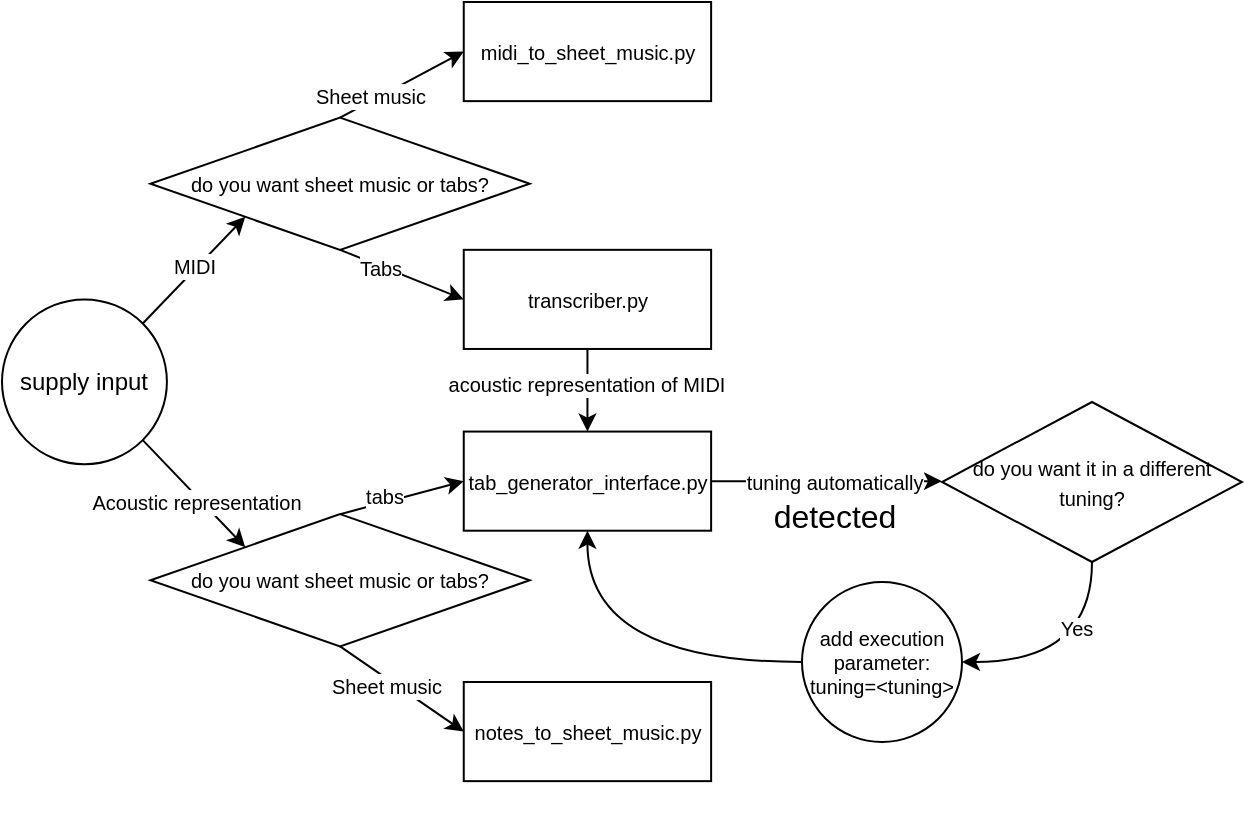 <mxfile version="20.8.1" type="device"><diagram id="C5RBs43oDa-KdzZeNtuy" name="Page-1"><mxGraphModel dx="869" dy="958" grid="1" gridSize="10" guides="1" tooltips="1" connect="1" arrows="1" fold="1" page="1" pageScale="0.9" pageWidth="827" pageHeight="1169" math="0" shadow="0"><root><mxCell id="WIyWlLk6GJQsqaUBKTNV-0"/><mxCell id="WIyWlLk6GJQsqaUBKTNV-1" parent="WIyWlLk6GJQsqaUBKTNV-0"/><mxCell id="DAIcfnxgAnqPTByP6LUw-30" value="" style="group" vertex="1" connectable="0" parent="WIyWlLk6GJQsqaUBKTNV-1"><mxGeometry x="20" y="10" width="520" height="410" as="geometry"/></mxCell><mxCell id="DAIcfnxgAnqPTByP6LUw-0" value="supply input" style="ellipse;whiteSpace=wrap;html=1;aspect=fixed;" vertex="1" parent="DAIcfnxgAnqPTByP6LUw-30"><mxGeometry y="148.696" width="82.456" height="82.456" as="geometry"/></mxCell><mxCell id="DAIcfnxgAnqPTByP6LUw-7" value="&lt;font style=&quot;font-size: 10px;&quot;&gt;do you want sheet music or tabs?&lt;/font&gt;" style="rhombus;whiteSpace=wrap;html=1;" vertex="1" parent="DAIcfnxgAnqPTByP6LUw-30"><mxGeometry x="74.211" y="57.826" width="189.649" height="66.087" as="geometry"/></mxCell><mxCell id="DAIcfnxgAnqPTByP6LUw-1" style="rounded=0;orthogonalLoop=1;jettySize=auto;html=1;exitX=1;exitY=0;exitDx=0;exitDy=0;entryX=0;entryY=1;entryDx=0;entryDy=0;" edge="1" parent="DAIcfnxgAnqPTByP6LUw-30" source="DAIcfnxgAnqPTByP6LUw-0" target="DAIcfnxgAnqPTByP6LUw-7"><mxGeometry relative="1" as="geometry"><mxPoint x="123.684" y="123.913" as="targetPoint"/></mxGeometry></mxCell><mxCell id="DAIcfnxgAnqPTByP6LUw-2" value="&lt;div&gt;&lt;font style=&quot;font-size: 10px;&quot;&gt;MIDI&lt;/font&gt;&lt;/div&gt;" style="edgeLabel;html=1;align=center;verticalAlign=middle;resizable=0;points=[];" vertex="1" connectable="0" parent="DAIcfnxgAnqPTByP6LUw-1"><mxGeometry x="0.037" y="2" relative="1" as="geometry"><mxPoint as="offset"/></mxGeometry></mxCell><mxCell id="DAIcfnxgAnqPTByP6LUw-24" style="edgeStyle=none;rounded=0;orthogonalLoop=1;jettySize=auto;html=1;exitX=0.5;exitY=0;exitDx=0;exitDy=0;" edge="1" parent="DAIcfnxgAnqPTByP6LUw-30" source="DAIcfnxgAnqPTByP6LUw-8"><mxGeometry relative="1" as="geometry"><mxPoint x="230.877" y="239.565" as="targetPoint"/></mxGeometry></mxCell><mxCell id="DAIcfnxgAnqPTByP6LUw-26" value="&lt;div&gt;&lt;font style=&quot;font-size: 10px;&quot;&gt;tabs&lt;/font&gt;&lt;/div&gt;" style="edgeLabel;html=1;align=center;verticalAlign=middle;resizable=0;points=[];" vertex="1" connectable="0" parent="DAIcfnxgAnqPTByP6LUw-24"><mxGeometry x="-0.525" y="-1" relative="1" as="geometry"><mxPoint x="7" y="-6" as="offset"/></mxGeometry></mxCell><mxCell id="DAIcfnxgAnqPTByP6LUw-8" value="&lt;font style=&quot;font-size: 10px;&quot;&gt;do you want sheet music or tabs?&lt;/font&gt;" style="rhombus;whiteSpace=wrap;html=1;" vertex="1" parent="DAIcfnxgAnqPTByP6LUw-30"><mxGeometry x="74.211" y="256.087" width="189.649" height="66.087" as="geometry"/></mxCell><mxCell id="DAIcfnxgAnqPTByP6LUw-3" style="rounded=0;orthogonalLoop=1;jettySize=auto;html=1;exitX=1;exitY=1;exitDx=0;exitDy=0;entryX=0;entryY=0;entryDx=0;entryDy=0;" edge="1" parent="DAIcfnxgAnqPTByP6LUw-30" source="DAIcfnxgAnqPTByP6LUw-0" target="DAIcfnxgAnqPTByP6LUw-8"><mxGeometry relative="1" as="geometry"><mxPoint x="140.175" y="264.348" as="targetPoint"/></mxGeometry></mxCell><mxCell id="DAIcfnxgAnqPTByP6LUw-4" value="&lt;div&gt;&lt;font style=&quot;font-size: 10px;&quot;&gt;Acoustic representation&lt;/font&gt;&lt;/div&gt;" style="edgeLabel;html=1;align=center;verticalAlign=middle;resizable=0;points=[];" vertex="1" connectable="0" parent="DAIcfnxgAnqPTByP6LUw-3"><mxGeometry x="0.093" y="-2" relative="1" as="geometry"><mxPoint as="offset"/></mxGeometry></mxCell><mxCell id="DAIcfnxgAnqPTByP6LUw-9" value="&lt;font style=&quot;font-size: 10px;&quot;&gt;midi_to_sheet_music.py&lt;/font&gt;" style="rounded=0;whiteSpace=wrap;html=1;" vertex="1" parent="DAIcfnxgAnqPTByP6LUw-30"><mxGeometry x="230.877" width="123.684" height="49.565" as="geometry"/></mxCell><mxCell id="DAIcfnxgAnqPTByP6LUw-10" style="edgeStyle=none;rounded=0;orthogonalLoop=1;jettySize=auto;html=1;exitX=0.5;exitY=0;exitDx=0;exitDy=0;entryX=0;entryY=0.5;entryDx=0;entryDy=0;" edge="1" parent="DAIcfnxgAnqPTByP6LUw-30" source="DAIcfnxgAnqPTByP6LUw-7" target="DAIcfnxgAnqPTByP6LUw-9"><mxGeometry relative="1" as="geometry"/></mxCell><mxCell id="DAIcfnxgAnqPTByP6LUw-11" value="&lt;font style=&quot;font-size: 10px;&quot;&gt;Sheet music&lt;/font&gt;" style="edgeLabel;html=1;align=center;verticalAlign=middle;resizable=0;points=[];" vertex="1" connectable="0" parent="DAIcfnxgAnqPTByP6LUw-10"><mxGeometry x="-0.482" y="3" relative="1" as="geometry"><mxPoint as="offset"/></mxGeometry></mxCell><mxCell id="DAIcfnxgAnqPTByP6LUw-13" value="&lt;font style=&quot;font-size: 10px;&quot;&gt;transcriber.py&lt;/font&gt;" style="rounded=0;whiteSpace=wrap;html=1;" vertex="1" parent="DAIcfnxgAnqPTByP6LUw-30"><mxGeometry x="230.877" y="123.913" width="123.684" height="49.565" as="geometry"/></mxCell><mxCell id="DAIcfnxgAnqPTByP6LUw-16" style="edgeStyle=none;rounded=0;orthogonalLoop=1;jettySize=auto;html=1;exitX=0.5;exitY=1;exitDx=0;exitDy=0;entryX=0;entryY=0.5;entryDx=0;entryDy=0;" edge="1" parent="DAIcfnxgAnqPTByP6LUw-30" source="DAIcfnxgAnqPTByP6LUw-7" target="DAIcfnxgAnqPTByP6LUw-13"><mxGeometry relative="1" as="geometry"/></mxCell><mxCell id="DAIcfnxgAnqPTByP6LUw-17" value="&lt;font style=&quot;font-size: 10px;&quot;&gt;Tabs&lt;/font&gt;" style="edgeLabel;html=1;align=center;verticalAlign=middle;resizable=0;points=[];" vertex="1" connectable="0" parent="DAIcfnxgAnqPTByP6LUw-16"><mxGeometry x="-0.347" y="-1" relative="1" as="geometry"><mxPoint as="offset"/></mxGeometry></mxCell><mxCell id="DAIcfnxgAnqPTByP6LUw-21" value="&lt;font style=&quot;font-size: 10px;&quot;&gt;notes_to_sheet_music.py&lt;/font&gt;" style="rounded=0;whiteSpace=wrap;html=1;" vertex="1" parent="DAIcfnxgAnqPTByP6LUw-30"><mxGeometry x="230.877" y="340.005" width="123.684" height="49.565" as="geometry"/></mxCell><mxCell id="DAIcfnxgAnqPTByP6LUw-22" style="edgeStyle=none;rounded=0;orthogonalLoop=1;jettySize=auto;html=1;exitX=0.5;exitY=1;exitDx=0;exitDy=0;entryX=0;entryY=0.5;entryDx=0;entryDy=0;" edge="1" parent="DAIcfnxgAnqPTByP6LUw-30" source="DAIcfnxgAnqPTByP6LUw-8" target="DAIcfnxgAnqPTByP6LUw-21"><mxGeometry relative="1" as="geometry"/></mxCell><mxCell id="DAIcfnxgAnqPTByP6LUw-23" value="&lt;div&gt;&lt;font style=&quot;font-size: 10px;&quot;&gt;Sheet music&lt;/font&gt;&lt;/div&gt;" style="edgeLabel;html=1;align=center;verticalAlign=middle;resizable=0;points=[];" vertex="1" connectable="0" parent="DAIcfnxgAnqPTByP6LUw-22"><mxGeometry x="-0.189" y="-4" relative="1" as="geometry"><mxPoint y="-1" as="offset"/></mxGeometry></mxCell><mxCell id="DAIcfnxgAnqPTByP6LUw-28" style="edgeStyle=none;rounded=0;orthogonalLoop=1;jettySize=auto;html=1;exitX=1;exitY=0.5;exitDx=0;exitDy=0;" edge="1" parent="DAIcfnxgAnqPTByP6LUw-30" source="DAIcfnxgAnqPTByP6LUw-25"><mxGeometry relative="1" as="geometry"><mxPoint x="470" y="239.565" as="targetPoint"/></mxGeometry></mxCell><mxCell id="DAIcfnxgAnqPTByP6LUw-29" value="&lt;div&gt;&lt;font style=&quot;font-size: 10px;&quot;&gt;tuning automatically&lt;/font&gt;&lt;/div&gt;&lt;div&gt;&lt;font size=&quot;3&quot;&gt;detected&lt;br&gt;&lt;/font&gt;&lt;/div&gt;" style="edgeLabel;html=1;align=center;verticalAlign=middle;resizable=0;points=[];" vertex="1" connectable="0" parent="DAIcfnxgAnqPTByP6LUw-28"><mxGeometry x="-0.35" y="-3" relative="1" as="geometry"><mxPoint x="24" y="7" as="offset"/></mxGeometry></mxCell><mxCell id="DAIcfnxgAnqPTByP6LUw-25" value="&lt;font style=&quot;font-size: 10px;&quot;&gt;tab_generator_interface.py&lt;/font&gt;" style="rounded=0;whiteSpace=wrap;html=1;" vertex="1" parent="DAIcfnxgAnqPTByP6LUw-30"><mxGeometry x="230.877" y="214.783" width="123.684" height="49.565" as="geometry"/></mxCell><mxCell id="DAIcfnxgAnqPTByP6LUw-27" style="edgeStyle=none;rounded=0;orthogonalLoop=1;jettySize=auto;html=1;exitX=0.5;exitY=1;exitDx=0;exitDy=0;entryX=0.5;entryY=0;entryDx=0;entryDy=0;" edge="1" parent="DAIcfnxgAnqPTByP6LUw-30" source="DAIcfnxgAnqPTByP6LUw-13" target="DAIcfnxgAnqPTByP6LUw-25"><mxGeometry relative="1" as="geometry"/></mxCell><mxCell id="DAIcfnxgAnqPTByP6LUw-39" value="acoustic representation of MIDI" style="edgeLabel;html=1;align=center;verticalAlign=middle;resizable=0;points=[];fontSize=10;" vertex="1" connectable="0" parent="DAIcfnxgAnqPTByP6LUw-27"><mxGeometry x="-0.184" y="-1" relative="1" as="geometry"><mxPoint as="offset"/></mxGeometry></mxCell><mxCell id="DAIcfnxgAnqPTByP6LUw-37" style="edgeStyle=orthogonalEdgeStyle;curved=1;rounded=0;orthogonalLoop=1;jettySize=auto;html=1;exitX=0;exitY=0.5;exitDx=0;exitDy=0;entryX=0.5;entryY=1;entryDx=0;entryDy=0;fontSize=10;" edge="1" parent="DAIcfnxgAnqPTByP6LUw-30" source="DAIcfnxgAnqPTByP6LUw-35" target="DAIcfnxgAnqPTByP6LUw-25"><mxGeometry relative="1" as="geometry"/></mxCell><mxCell id="DAIcfnxgAnqPTByP6LUw-35" value="add execution parameter: tuning=&amp;lt;tuning&amp;gt;" style="ellipse;whiteSpace=wrap;html=1;aspect=fixed;fontSize=10;" vertex="1" parent="DAIcfnxgAnqPTByP6LUw-30"><mxGeometry x="400" y="290" width="80" height="80" as="geometry"/></mxCell><mxCell id="DAIcfnxgAnqPTByP6LUw-36" style="edgeStyle=orthogonalEdgeStyle;curved=1;rounded=0;orthogonalLoop=1;jettySize=auto;html=1;exitX=0.5;exitY=1;exitDx=0;exitDy=0;entryX=1;entryY=0.5;entryDx=0;entryDy=0;fontSize=10;" edge="1" parent="WIyWlLk6GJQsqaUBKTNV-1" source="DAIcfnxgAnqPTByP6LUw-31" target="DAIcfnxgAnqPTByP6LUw-35"><mxGeometry relative="1" as="geometry"/></mxCell><mxCell id="DAIcfnxgAnqPTByP6LUw-38" value="Yes" style="edgeLabel;html=1;align=center;verticalAlign=middle;resizable=0;points=[];fontSize=10;" vertex="1" connectable="0" parent="DAIcfnxgAnqPTByP6LUw-36"><mxGeometry x="-0.429" y="-8" relative="1" as="geometry"><mxPoint as="offset"/></mxGeometry></mxCell><mxCell id="DAIcfnxgAnqPTByP6LUw-31" value="&lt;font style=&quot;font-size: 10px;&quot;&gt;do you want it in a different tuning?&lt;/font&gt;" style="rhombus;whiteSpace=wrap;html=1;" vertex="1" parent="WIyWlLk6GJQsqaUBKTNV-1"><mxGeometry x="490" y="210" width="150" height="80" as="geometry"/></mxCell></root></mxGraphModel></diagram></mxfile>
